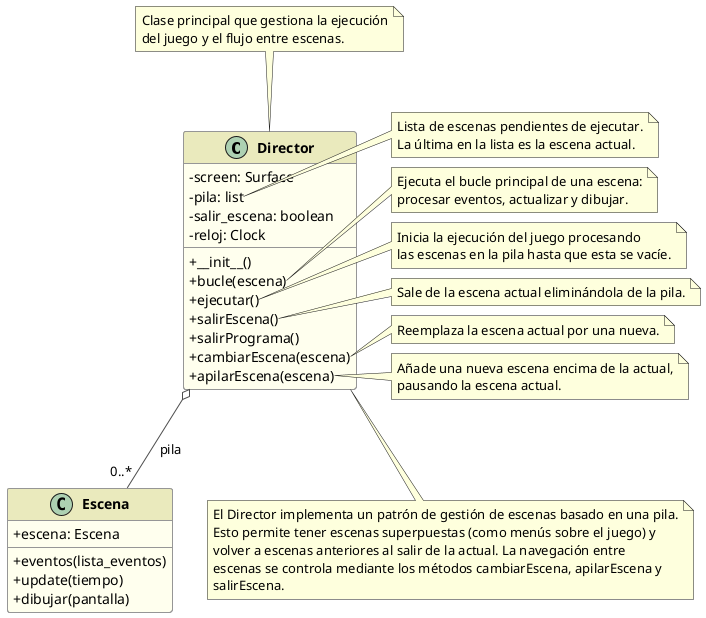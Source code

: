 @startuml Director

skinparam classAttributeIconSize 0
skinparam classFontStyle bold
skinparam classBackgroundColor #FFFFEE
skinparam classBorderColor #969696
skinparam arrowColor #4D4D4D
skinparam shadowing false
skinparam stereotypeCBackgroundColor #CCE6FF

skinparam class {
  FontColor #000000
  HeaderBackgroundColor #EAEABD
  BorderThickness 1
}

class Director {
  -screen: Surface
  -pila: list
  -salir_escena: boolean
  -reloj: Clock
  +__init__()
  +bucle(escena)
  +ejecutar()
  +salirEscena()
  +salirPrograma()
  +cambiarEscena(escena)
  +apilarEscena(escena)
}

class Escena {
  +escena: Escena
  +eventos(lista_eventos)
  +update(tiempo)
  +dibujar(pantalla)
}

' Relaciones
Director o-- "0..*" Escena : pila

note top of Director
  Clase principal que gestiona la ejecución
  del juego y el flujo entre escenas.
end note

note right of Director::pila
  Lista de escenas pendientes de ejecutar.
  La última en la lista es la escena actual.
end note

note right of Director::bucle
  Ejecuta el bucle principal de una escena:
  procesar eventos, actualizar y dibujar.
end note

note right of Director::ejecutar
  Inicia la ejecución del juego procesando
  las escenas en la pila hasta que esta se vacíe.
end note

note right of Director::salirEscena
  Sale de la escena actual eliminándola de la pila.
end note

note right of Director::cambiarEscena
  Reemplaza la escena actual por una nueva.
end note

note right of Director::apilarEscena
  Añade una nueva escena encima de la actual,
  pausando la escena actual.
end note

note bottom of Director
  El Director implementa un patrón de gestión de escenas basado en una pila.
  Esto permite tener escenas superpuestas (como menús sobre el juego) y
  volver a escenas anteriores al salir de la actual. La navegación entre
  escenas se controla mediante los métodos cambiarEscena, apilarEscena y
  salirEscena.
end note

@enduml